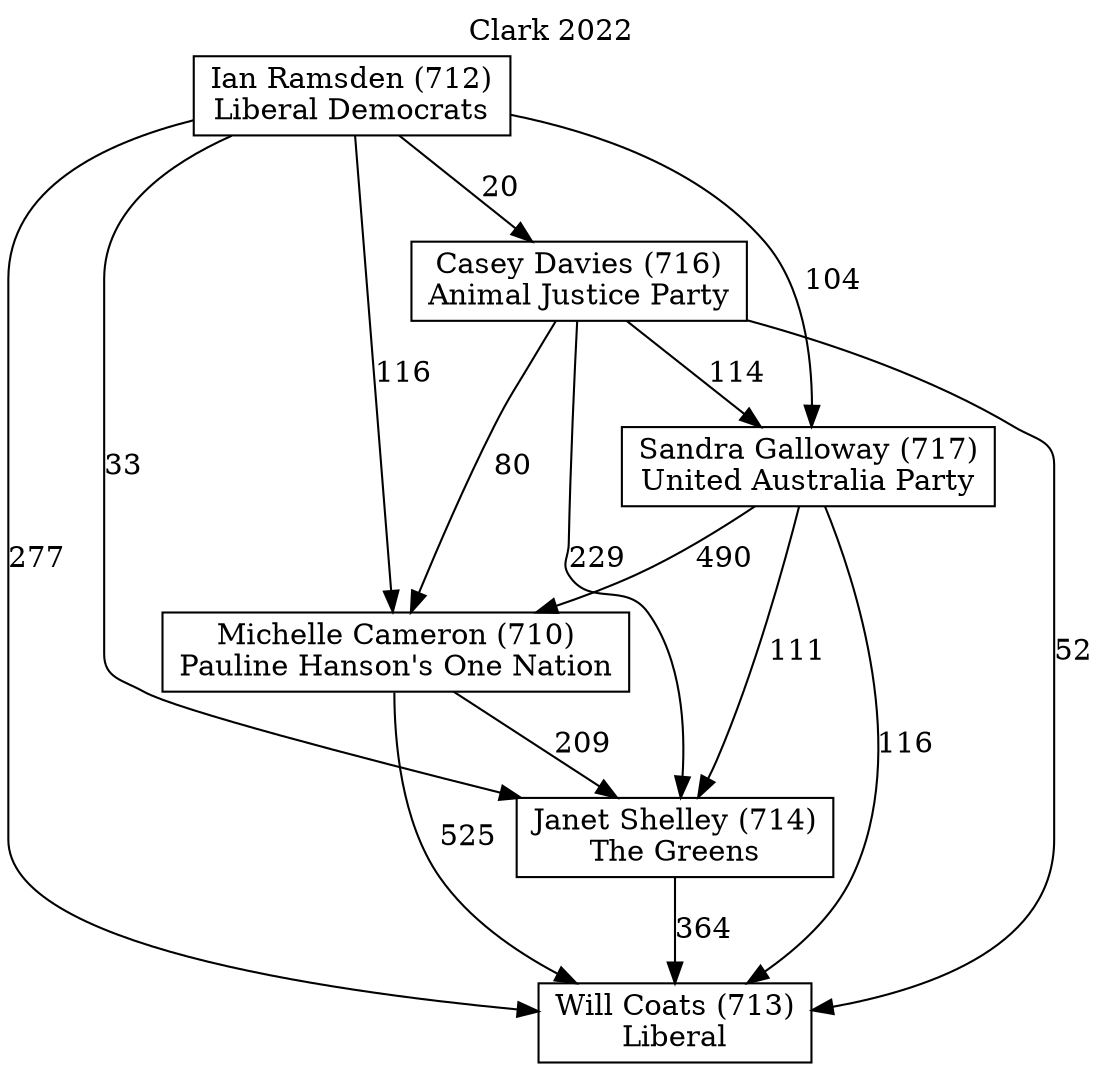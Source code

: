 // House preference flow
digraph "Will Coats (713)_Clark_2022" {
	graph [label="Clark 2022" labelloc=t mclimit=2]
	node [shape=box]
	"Will Coats (713)" [label="Will Coats (713)
Liberal"]
	"Janet Shelley (714)" [label="Janet Shelley (714)
The Greens"]
	"Michelle Cameron (710)" [label="Michelle Cameron (710)
Pauline Hanson's One Nation"]
	"Sandra Galloway (717)" [label="Sandra Galloway (717)
United Australia Party"]
	"Casey Davies (716)" [label="Casey Davies (716)
Animal Justice Party"]
	"Ian Ramsden (712)" [label="Ian Ramsden (712)
Liberal Democrats"]
	"Janet Shelley (714)" -> "Will Coats (713)" [label=364]
	"Michelle Cameron (710)" -> "Janet Shelley (714)" [label=209]
	"Sandra Galloway (717)" -> "Michelle Cameron (710)" [label=490]
	"Casey Davies (716)" -> "Sandra Galloway (717)" [label=114]
	"Ian Ramsden (712)" -> "Casey Davies (716)" [label=20]
	"Michelle Cameron (710)" -> "Will Coats (713)" [label=525]
	"Sandra Galloway (717)" -> "Will Coats (713)" [label=116]
	"Casey Davies (716)" -> "Will Coats (713)" [label=52]
	"Ian Ramsden (712)" -> "Will Coats (713)" [label=277]
	"Ian Ramsden (712)" -> "Sandra Galloway (717)" [label=104]
	"Casey Davies (716)" -> "Michelle Cameron (710)" [label=80]
	"Ian Ramsden (712)" -> "Michelle Cameron (710)" [label=116]
	"Sandra Galloway (717)" -> "Janet Shelley (714)" [label=111]
	"Casey Davies (716)" -> "Janet Shelley (714)" [label=229]
	"Ian Ramsden (712)" -> "Janet Shelley (714)" [label=33]
}
